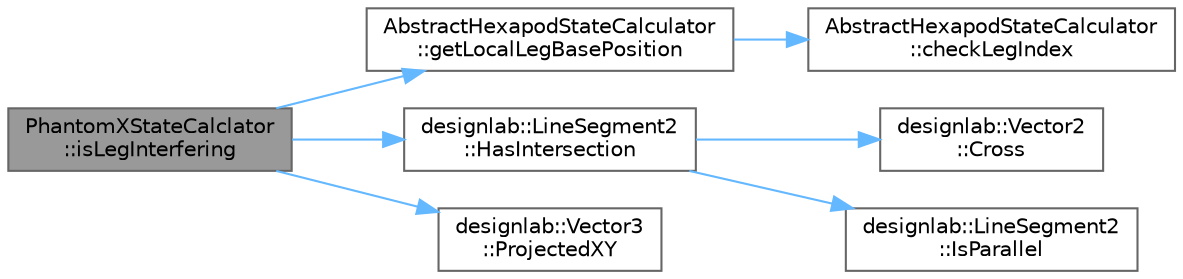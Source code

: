 digraph "PhantomXStateCalclator::isLegInterfering"
{
 // LATEX_PDF_SIZE
  bgcolor="transparent";
  edge [fontname=Helvetica,fontsize=10,labelfontname=Helvetica,labelfontsize=10];
  node [fontname=Helvetica,fontsize=10,shape=box,height=0.2,width=0.4];
  rankdir="LR";
  Node1 [id="Node000001",label="PhantomXStateCalclator\l::isLegInterfering",height=0.2,width=0.4,color="gray40", fillcolor="grey60", style="filled", fontcolor="black",tooltip="【スレッドセーフ】脚が他の脚と干渉しているかどうかを判定する．"];
  Node1 -> Node2 [id="edge1_Node000001_Node000002",color="steelblue1",style="solid",tooltip=" "];
  Node2 [id="Node000002",label="AbstractHexapodStateCalculator\l::getLocalLegBasePosition",height=0.2,width=0.4,color="grey40", fillcolor="white", style="filled",URL="$class_abstract_hexapod_state_calculator.html#a6d663fef2c7956b03eaceced6ed77a26",tooltip="【スレッドセーフ】脚の付け根の座標( leg base position)を取得する．ローカル(ロボット)座標系"];
  Node2 -> Node3 [id="edge2_Node000002_Node000003",color="steelblue1",style="solid",tooltip=" "];
  Node3 [id="Node000003",label="AbstractHexapodStateCalculator\l::checkLegIndex",height=0.2,width=0.4,color="grey40", fillcolor="white", style="filled",URL="$class_abstract_hexapod_state_calculator.html#a18c304b7036e49a272be24dd1792975f",tooltip="脚番号のチェックを行う．constexprなので，コンパイル時にチェックされる．"];
  Node1 -> Node4 [id="edge3_Node000001_Node000004",color="steelblue1",style="solid",tooltip=" "];
  Node4 [id="Node000004",label="designlab::LineSegment2\l::HasIntersection",height=0.2,width=0.4,color="grey40", fillcolor="white", style="filled",URL="$structdesignlab_1_1_line_segment2.html#a8e2bdbc5c825c119d1801aa07bf3555e",tooltip="他の線分と交点が存在しているかどうか調べる関数"];
  Node4 -> Node5 [id="edge4_Node000004_Node000005",color="steelblue1",style="solid",tooltip=" "];
  Node5 [id="Node000005",label="designlab::Vector2\l::Cross",height=0.2,width=0.4,color="grey40", fillcolor="white", style="filled",URL="$structdesignlab_1_1_vector2.html#ad4dbe99350225f345d3f9dba83480dca",tooltip="このベクトルとotherの外積を返す"];
  Node4 -> Node6 [id="edge5_Node000004_Node000006",color="steelblue1",style="solid",tooltip=" "];
  Node6 [id="Node000006",label="designlab::LineSegment2\l::IsParallel",height=0.2,width=0.4,color="grey40", fillcolor="white", style="filled",URL="$structdesignlab_1_1_line_segment2.html#a8608ddbcf8e71c74186de4fc6420f4ee",tooltip="線分が平行かどうか調べる関数"];
  Node1 -> Node7 [id="edge6_Node000001_Node000007",color="steelblue1",style="solid",tooltip=" "];
  Node7 [id="Node000007",label="designlab::Vector3\l::ProjectedXY",height=0.2,width=0.4,color="grey40", fillcolor="white", style="filled",URL="$structdesignlab_1_1_vector3.html#a3f278dfeaf16db1a9635bd4e3eecf6ed",tooltip="XY平面に射影したベクトルを返す．"];
}
